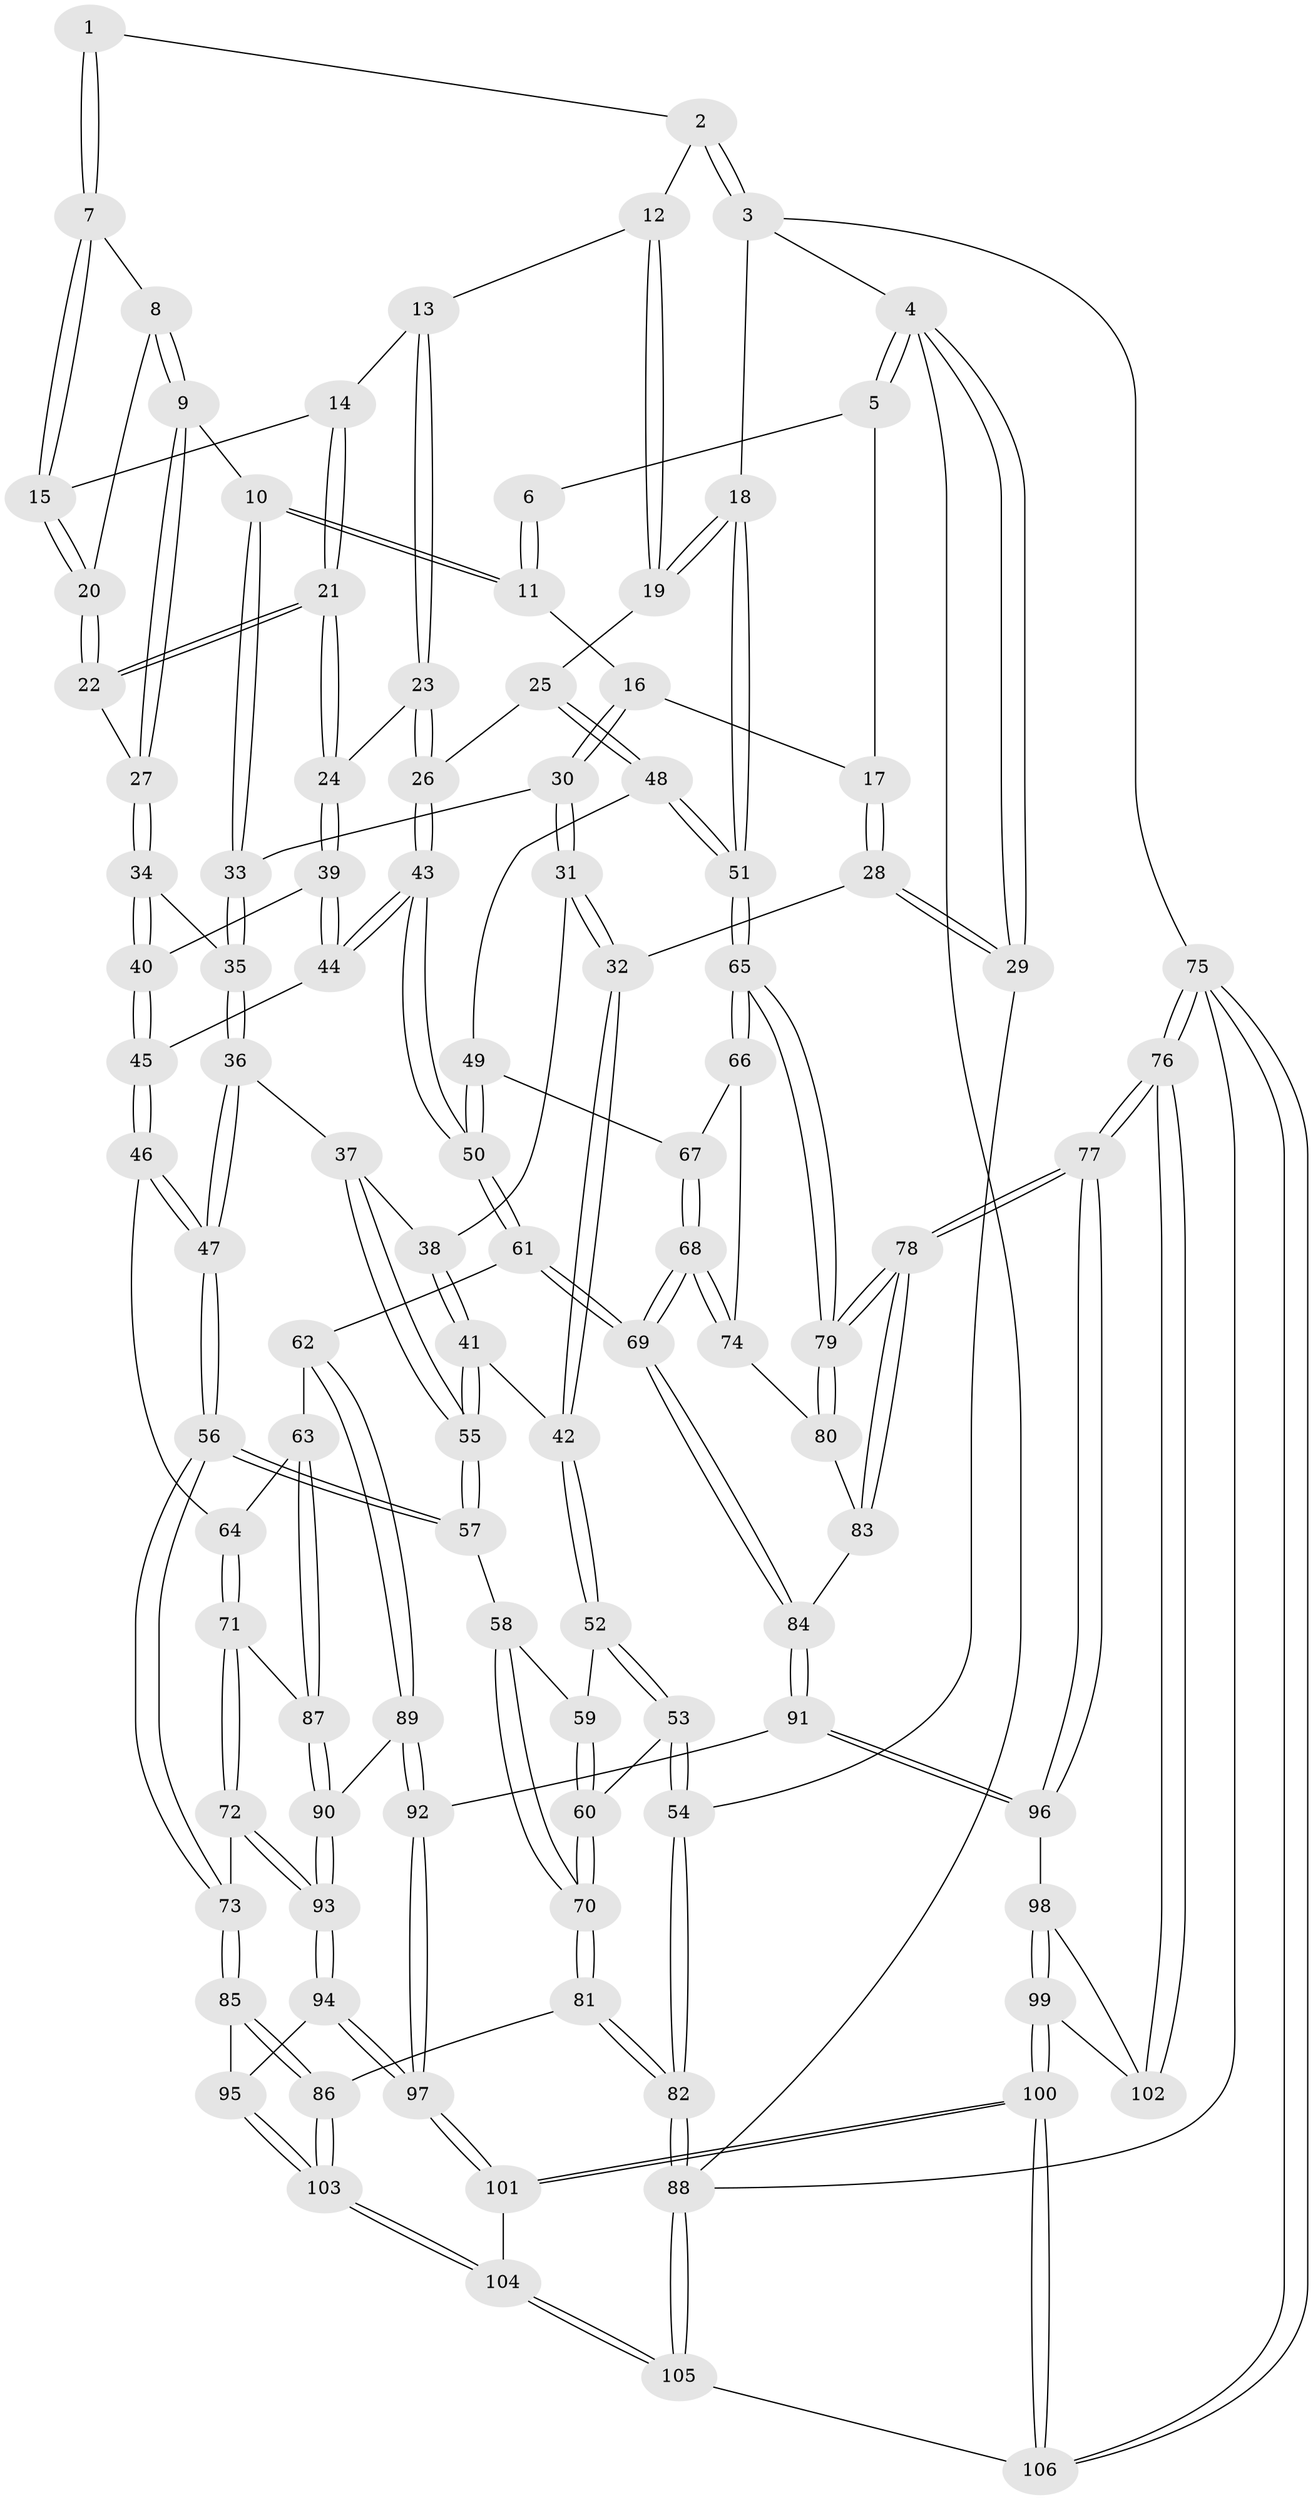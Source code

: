 // Generated by graph-tools (version 1.1) at 2025/27/03/09/25 03:27:14]
// undirected, 106 vertices, 262 edges
graph export_dot {
graph [start="1"]
  node [color=gray90,style=filled];
  1 [pos="+0.5659406798487598+0"];
  2 [pos="+0.8362194497678006+0"];
  3 [pos="+1+0"];
  4 [pos="+0+0"];
  5 [pos="+0.08980075849848204+0"];
  6 [pos="+0.42336083376523187+0"];
  7 [pos="+0.594449377622588+0.0303615424581311"];
  8 [pos="+0.5792173030387043+0.06589607628896899"];
  9 [pos="+0.5400805722025351+0.13642635839877368"];
  10 [pos="+0.5159494652906825+0.12596247650676148"];
  11 [pos="+0.41788988576352837+0.014150617733625043"];
  12 [pos="+0.8358204349709083+0"];
  13 [pos="+0.7444711855763784+0.0717029170439635"];
  14 [pos="+0.6911355052471928+0.08524624396946362"];
  15 [pos="+0.6743660708099632+0.08450069853475574"];
  16 [pos="+0.3694474491692407+0.10833989265023111"];
  17 [pos="+0.2027307987333786+0.06232549366693467"];
  18 [pos="+1+0.21209476236369912"];
  19 [pos="+0.8960760582727731+0.051862891212818105"];
  20 [pos="+0.6461125148664154+0.1272095970814844"];
  21 [pos="+0.6818986885107384+0.20006410849803166"];
  22 [pos="+0.6292643461201123+0.17490315014114727"];
  23 [pos="+0.7803153742023239+0.2061128319251188"];
  24 [pos="+0.7187380793106639+0.2286381746335969"];
  25 [pos="+0.8667439927980164+0.22006314513144953"];
  26 [pos="+0.8315758128182447+0.21757084260667822"];
  27 [pos="+0.5548207959126052+0.1755213475790868"];
  28 [pos="+0.1932432437279703+0.12903524822560386"];
  29 [pos="+0+0.2627297470245059"];
  30 [pos="+0.37576407437458276+0.1689015465746395"];
  31 [pos="+0.3630453236695775+0.18437061162570362"];
  32 [pos="+0.25426847660791346+0.23610437873168708"];
  33 [pos="+0.37758093447543645+0.1691669946375262"];
  34 [pos="+0.5273571679847529+0.2467076801049695"];
  35 [pos="+0.5227926659949931+0.2493581927554854"];
  36 [pos="+0.5011015940553736+0.2782654485432418"];
  37 [pos="+0.4217940969674665+0.2943416345150903"];
  38 [pos="+0.3972647892875644+0.2598481605066602"];
  39 [pos="+0.7178777363748984+0.2302617767648721"];
  40 [pos="+0.5954639315999883+0.2895531207616441"];
  41 [pos="+0.31489066486467154+0.29986660341968263"];
  42 [pos="+0.25053854988704677+0.25244444407509115"];
  43 [pos="+0.7372737405997914+0.4097564408286121"];
  44 [pos="+0.7026100070005799+0.3940968943002755"];
  45 [pos="+0.6390021240950914+0.40317525393286685"];
  46 [pos="+0.5827612117722648+0.44713807700368935"];
  47 [pos="+0.5090367208314757+0.4669180936240565"];
  48 [pos="+0.9635852089814663+0.2986445940468134"];
  49 [pos="+0.8626525367672725+0.42000111026461323"];
  50 [pos="+0.7998404470832778+0.45171968104955984"];
  51 [pos="+1+0.2900246440538408"];
  52 [pos="+0.21421585504861987+0.29471299343096324"];
  53 [pos="+0+0.34554530649175225"];
  54 [pos="+0+0.327287770041199"];
  55 [pos="+0.37468028355636196+0.3566910751427169"];
  56 [pos="+0.4548811865020486+0.5101050904748201"];
  57 [pos="+0.38197103080704525+0.45324417165490855"];
  58 [pos="+0.2889645339881774+0.44901989225982936"];
  59 [pos="+0.23598253928114568+0.36353357740531433"];
  60 [pos="+0.11127177147153779+0.47080542982804413"];
  61 [pos="+0.7910626165460313+0.5116137527567509"];
  62 [pos="+0.7813325003321577+0.5274780233733615"];
  63 [pos="+0.7030572478864527+0.537529293537368"];
  64 [pos="+0.6331620583231669+0.5057273397635513"];
  65 [pos="+1+0.4483091726681415"];
  66 [pos="+0.9604302854986905+0.5142368743719218"];
  67 [pos="+0.8629213963042679+0.4202998862057866"];
  68 [pos="+0.9207550547355182+0.5597062653288547"];
  69 [pos="+0.9036064606729748+0.5818812768954265"];
  70 [pos="+0.16680756662390542+0.5363040749941242"];
  71 [pos="+0.6418052472733125+0.5894279799909405"];
  72 [pos="+0.461072330686037+0.5571587379798834"];
  73 [pos="+0.45375837461980484+0.5514896035747938"];
  74 [pos="+0.9515771611383645+0.5338118071119653"];
  75 [pos="+1+1"];
  76 [pos="+1+0.7659170464308045"];
  77 [pos="+1+0.7074606337476905"];
  78 [pos="+1+0.6248597120916594"];
  79 [pos="+1+0.5316325476530905"];
  80 [pos="+0.970352104317536+0.5627251207348632"];
  81 [pos="+0.16985556677774435+0.7393546074992741"];
  82 [pos="+0+0.9929726632706694"];
  83 [pos="+0.9802576569248167+0.6235896045005955"];
  84 [pos="+0.9196595384617383+0.640428876996884"];
  85 [pos="+0.3847570060512481+0.637926324700528"];
  86 [pos="+0.2606095400487729+0.747507559883651"];
  87 [pos="+0.6487215088041817+0.5950648727795907"];
  88 [pos="+0+1"];
  89 [pos="+0.7681792913437137+0.6376557811949223"];
  90 [pos="+0.6588553786563245+0.6227508311949238"];
  91 [pos="+0.8847557514805608+0.6998512354303911"];
  92 [pos="+0.7849809264116885+0.6788470392863075"];
  93 [pos="+0.5932222339381165+0.7103687008918717"];
  94 [pos="+0.610281297797465+0.7945137726691712"];
  95 [pos="+0.5722591143170139+0.8089673122667589"];
  96 [pos="+0.8889000249370368+0.7070122425905454"];
  97 [pos="+0.6744394479885873+0.818827442998585"];
  98 [pos="+0.9006177373508906+0.7538774142095904"];
  99 [pos="+0.8847020819335041+0.8634060871147407"];
  100 [pos="+0.8230761403377779+1"];
  101 [pos="+0.7554210282875751+0.9398428748895458"];
  102 [pos="+1+0.7846932368032224"];
  103 [pos="+0.4160058763339676+0.9040152394001953"];
  104 [pos="+0.41905382244010825+0.9588578330873069"];
  105 [pos="+0.4108967778571035+1"];
  106 [pos="+0.8560955641266916+1"];
  1 -- 2;
  1 -- 7;
  1 -- 7;
  2 -- 3;
  2 -- 3;
  2 -- 12;
  3 -- 4;
  3 -- 18;
  3 -- 75;
  4 -- 5;
  4 -- 5;
  4 -- 29;
  4 -- 29;
  4 -- 88;
  5 -- 6;
  5 -- 17;
  6 -- 11;
  6 -- 11;
  7 -- 8;
  7 -- 15;
  7 -- 15;
  8 -- 9;
  8 -- 9;
  8 -- 20;
  9 -- 10;
  9 -- 27;
  9 -- 27;
  10 -- 11;
  10 -- 11;
  10 -- 33;
  10 -- 33;
  11 -- 16;
  12 -- 13;
  12 -- 19;
  12 -- 19;
  13 -- 14;
  13 -- 23;
  13 -- 23;
  14 -- 15;
  14 -- 21;
  14 -- 21;
  15 -- 20;
  15 -- 20;
  16 -- 17;
  16 -- 30;
  16 -- 30;
  17 -- 28;
  17 -- 28;
  18 -- 19;
  18 -- 19;
  18 -- 51;
  18 -- 51;
  19 -- 25;
  20 -- 22;
  20 -- 22;
  21 -- 22;
  21 -- 22;
  21 -- 24;
  21 -- 24;
  22 -- 27;
  23 -- 24;
  23 -- 26;
  23 -- 26;
  24 -- 39;
  24 -- 39;
  25 -- 26;
  25 -- 48;
  25 -- 48;
  26 -- 43;
  26 -- 43;
  27 -- 34;
  27 -- 34;
  28 -- 29;
  28 -- 29;
  28 -- 32;
  29 -- 54;
  30 -- 31;
  30 -- 31;
  30 -- 33;
  31 -- 32;
  31 -- 32;
  31 -- 38;
  32 -- 42;
  32 -- 42;
  33 -- 35;
  33 -- 35;
  34 -- 35;
  34 -- 40;
  34 -- 40;
  35 -- 36;
  35 -- 36;
  36 -- 37;
  36 -- 47;
  36 -- 47;
  37 -- 38;
  37 -- 55;
  37 -- 55;
  38 -- 41;
  38 -- 41;
  39 -- 40;
  39 -- 44;
  39 -- 44;
  40 -- 45;
  40 -- 45;
  41 -- 42;
  41 -- 55;
  41 -- 55;
  42 -- 52;
  42 -- 52;
  43 -- 44;
  43 -- 44;
  43 -- 50;
  43 -- 50;
  44 -- 45;
  45 -- 46;
  45 -- 46;
  46 -- 47;
  46 -- 47;
  46 -- 64;
  47 -- 56;
  47 -- 56;
  48 -- 49;
  48 -- 51;
  48 -- 51;
  49 -- 50;
  49 -- 50;
  49 -- 67;
  50 -- 61;
  50 -- 61;
  51 -- 65;
  51 -- 65;
  52 -- 53;
  52 -- 53;
  52 -- 59;
  53 -- 54;
  53 -- 54;
  53 -- 60;
  54 -- 82;
  54 -- 82;
  55 -- 57;
  55 -- 57;
  56 -- 57;
  56 -- 57;
  56 -- 73;
  56 -- 73;
  57 -- 58;
  58 -- 59;
  58 -- 70;
  58 -- 70;
  59 -- 60;
  59 -- 60;
  60 -- 70;
  60 -- 70;
  61 -- 62;
  61 -- 69;
  61 -- 69;
  62 -- 63;
  62 -- 89;
  62 -- 89;
  63 -- 64;
  63 -- 87;
  63 -- 87;
  64 -- 71;
  64 -- 71;
  65 -- 66;
  65 -- 66;
  65 -- 79;
  65 -- 79;
  66 -- 67;
  66 -- 74;
  67 -- 68;
  67 -- 68;
  68 -- 69;
  68 -- 69;
  68 -- 74;
  68 -- 74;
  69 -- 84;
  69 -- 84;
  70 -- 81;
  70 -- 81;
  71 -- 72;
  71 -- 72;
  71 -- 87;
  72 -- 73;
  72 -- 93;
  72 -- 93;
  73 -- 85;
  73 -- 85;
  74 -- 80;
  75 -- 76;
  75 -- 76;
  75 -- 106;
  75 -- 106;
  75 -- 88;
  76 -- 77;
  76 -- 77;
  76 -- 102;
  76 -- 102;
  77 -- 78;
  77 -- 78;
  77 -- 96;
  77 -- 96;
  78 -- 79;
  78 -- 79;
  78 -- 83;
  78 -- 83;
  79 -- 80;
  79 -- 80;
  80 -- 83;
  81 -- 82;
  81 -- 82;
  81 -- 86;
  82 -- 88;
  82 -- 88;
  83 -- 84;
  84 -- 91;
  84 -- 91;
  85 -- 86;
  85 -- 86;
  85 -- 95;
  86 -- 103;
  86 -- 103;
  87 -- 90;
  87 -- 90;
  88 -- 105;
  88 -- 105;
  89 -- 90;
  89 -- 92;
  89 -- 92;
  90 -- 93;
  90 -- 93;
  91 -- 92;
  91 -- 96;
  91 -- 96;
  92 -- 97;
  92 -- 97;
  93 -- 94;
  93 -- 94;
  94 -- 95;
  94 -- 97;
  94 -- 97;
  95 -- 103;
  95 -- 103;
  96 -- 98;
  97 -- 101;
  97 -- 101;
  98 -- 99;
  98 -- 99;
  98 -- 102;
  99 -- 100;
  99 -- 100;
  99 -- 102;
  100 -- 101;
  100 -- 101;
  100 -- 106;
  100 -- 106;
  101 -- 104;
  103 -- 104;
  103 -- 104;
  104 -- 105;
  104 -- 105;
  105 -- 106;
}
